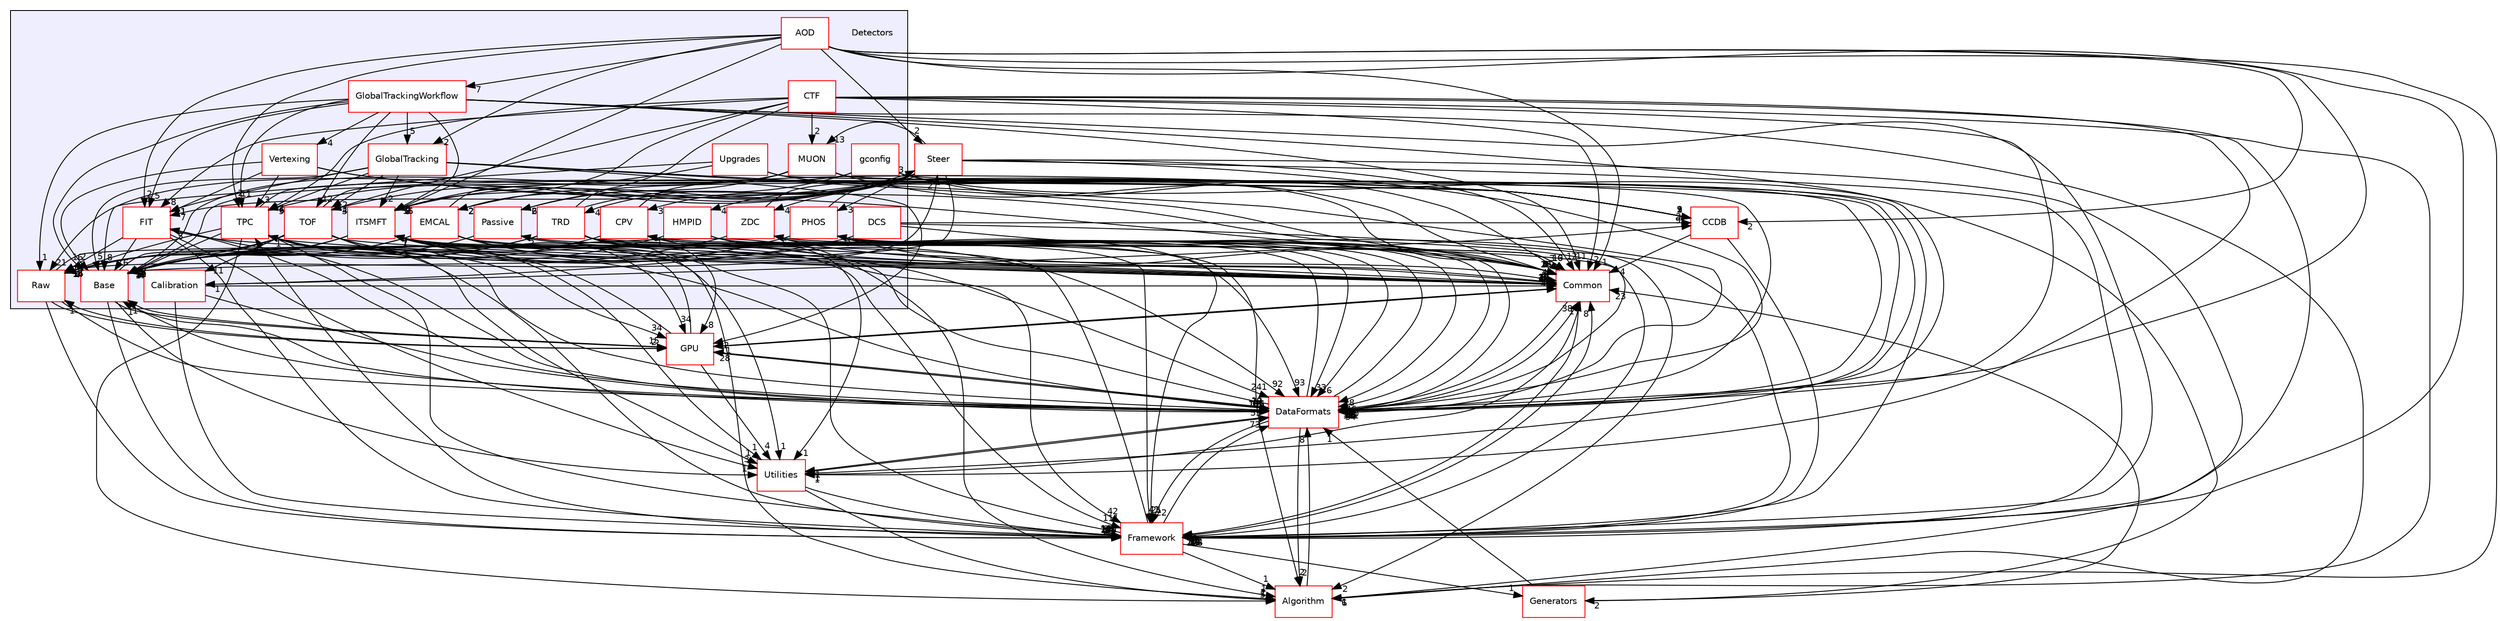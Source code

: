 digraph "/home/travis/build/AliceO2Group/AliceO2/Detectors" {
  bgcolor=transparent;
  compound=true
  node [ fontsize="10", fontname="Helvetica"];
  edge [ labelfontsize="10", labelfontname="Helvetica"];
  subgraph clusterdir_051dca18e802f8e9474f2e30d29c04e0 {
    graph [ bgcolor="#eeeeff", pencolor="black", label="" URL="dir_051dca18e802f8e9474f2e30d29c04e0.html"];
    dir_051dca18e802f8e9474f2e30d29c04e0 [shape=plaintext label="Detectors"];
    dir_4bc9293565017e583d6e787c95b29081 [shape=box label="AOD" color="red" fillcolor="white" style="filled" URL="dir_4bc9293565017e583d6e787c95b29081.html"];
    dir_37c90836491b695b472bf98d1be8336b [shape=box label="Base" color="red" fillcolor="white" style="filled" URL="dir_37c90836491b695b472bf98d1be8336b.html"];
    dir_2f1defcce8b8bdfe202c8bfd41228d47 [shape=box label="Calibration" color="red" fillcolor="white" style="filled" URL="dir_2f1defcce8b8bdfe202c8bfd41228d47.html"];
    dir_860de54695a0456b93a4bb1fd951d826 [shape=box label="CPV" color="red" fillcolor="white" style="filled" URL="dir_860de54695a0456b93a4bb1fd951d826.html"];
    dir_22c28337d94ed0b7d4c6655ee55d3b27 [shape=box label="CTF" color="red" fillcolor="white" style="filled" URL="dir_22c28337d94ed0b7d4c6655ee55d3b27.html"];
    dir_ca1300042d29623fa0e05e87bb12f4ef [shape=box label="DCS" color="red" fillcolor="white" style="filled" URL="dir_ca1300042d29623fa0e05e87bb12f4ef.html"];
    dir_088378b58cb1ba39db48039cbd66d10f [shape=box label="EMCAL" color="red" fillcolor="white" style="filled" URL="dir_088378b58cb1ba39db48039cbd66d10f.html"];
    dir_d14e88a79bca429480864605ee348cef [shape=box label="FIT" color="red" fillcolor="white" style="filled" URL="dir_d14e88a79bca429480864605ee348cef.html"];
    dir_fda58d415f46ed5554e220ec8997f6b0 [shape=box label="gconfig" color="red" fillcolor="white" style="filled" URL="dir_fda58d415f46ed5554e220ec8997f6b0.html"];
    dir_18e0e8b4b629c3c13e7ad1457bcd5f89 [shape=box label="GlobalTracking" color="red" fillcolor="white" style="filled" URL="dir_18e0e8b4b629c3c13e7ad1457bcd5f89.html"];
    dir_109ace25e426b841fbcad1590c555213 [shape=box label="GlobalTrackingWorkflow" color="red" fillcolor="white" style="filled" URL="dir_109ace25e426b841fbcad1590c555213.html"];
    dir_c91fbefb38f56c1db7a8c31815b8a131 [shape=box label="HMPID" color="red" fillcolor="white" style="filled" URL="dir_c91fbefb38f56c1db7a8c31815b8a131.html"];
    dir_1306292b77b40360479b729ac9ee7efe [shape=box label="ITSMFT" color="red" fillcolor="white" style="filled" URL="dir_1306292b77b40360479b729ac9ee7efe.html"];
    dir_1cc233fd3b1202b9dad36810b41b97af [shape=box label="MUON" color="red" fillcolor="white" style="filled" URL="dir_1cc233fd3b1202b9dad36810b41b97af.html"];
    dir_f01815b857f9009bea48e2cb39492245 [shape=box label="Passive" color="red" fillcolor="white" style="filled" URL="dir_f01815b857f9009bea48e2cb39492245.html"];
    dir_cd3c152a7db0580c86a4c50ad0325149 [shape=box label="PHOS" color="red" fillcolor="white" style="filled" URL="dir_cd3c152a7db0580c86a4c50ad0325149.html"];
    dir_26637d1bd82229bc9ed97f7e706be743 [shape=box label="Raw" color="red" fillcolor="white" style="filled" URL="dir_26637d1bd82229bc9ed97f7e706be743.html"];
    dir_577c839d346a264df4e9e588ca2a45dd [shape=box label="TOF" color="red" fillcolor="white" style="filled" URL="dir_577c839d346a264df4e9e588ca2a45dd.html"];
    dir_a597e8e061b11201a1dff411feb10d0b [shape=box label="TPC" color="red" fillcolor="white" style="filled" URL="dir_a597e8e061b11201a1dff411feb10d0b.html"];
    dir_69dd0583e11051991bf4c0cf23c50933 [shape=box label="TRD" color="red" fillcolor="white" style="filled" URL="dir_69dd0583e11051991bf4c0cf23c50933.html"];
    dir_4b0885c57a9e0f5b3b724ebcd74c1029 [shape=box label="Upgrades" color="red" fillcolor="white" style="filled" URL="dir_4b0885c57a9e0f5b3b724ebcd74c1029.html"];
    dir_411c6bed3d84b00fddab3a93c8a3b5fb [shape=box label="Vertexing" color="red" fillcolor="white" style="filled" URL="dir_411c6bed3d84b00fddab3a93c8a3b5fb.html"];
    dir_db9e312ee82793cf7e11be39a4401551 [shape=box label="ZDC" color="red" fillcolor="white" style="filled" URL="dir_db9e312ee82793cf7e11be39a4401551.html"];
  }
  dir_40b4a122691869ee86baf7f2711ed718 [shape=box label="Steer" color="red" URL="dir_40b4a122691869ee86baf7f2711ed718.html"];
  dir_0b342c6c6b7d2278121a0bb9c4985063 [shape=box label="Generators" color="red" URL="dir_0b342c6c6b7d2278121a0bb9c4985063.html"];
  dir_4ab6b4cc6a7edbff49100e9123df213f [shape=box label="Common" color="red" URL="dir_4ab6b4cc6a7edbff49100e9123df213f.html"];
  dir_6af676bf18881990e4083e191d0e63e0 [shape=box label="CCDB" color="red" URL="dir_6af676bf18881990e4083e191d0e63e0.html"];
  dir_b05a5fa85f84bfc9013183c9d87f9a36 [shape=box label="Utilities" color="red" URL="dir_b05a5fa85f84bfc9013183c9d87f9a36.html"];
  dir_8ba487e25de5ee77e05e9dce7582cb98 [shape=box label="Algorithm" color="red" URL="dir_8ba487e25de5ee77e05e9dce7582cb98.html"];
  dir_f511f1e9c03c071966ae594f00bbc5e0 [shape=box label="GPU" color="red" URL="dir_f511f1e9c03c071966ae594f00bbc5e0.html"];
  dir_bcbb2cf9a3d3d83e5515c82071a07177 [shape=box label="Framework" color="red" URL="dir_bcbb2cf9a3d3d83e5515c82071a07177.html"];
  dir_2171f7ec022c5423887b07c69b2f5b48 [shape=box label="DataFormats" color="red" URL="dir_2171f7ec022c5423887b07c69b2f5b48.html"];
  dir_22c28337d94ed0b7d4c6655ee55d3b27->dir_088378b58cb1ba39db48039cbd66d10f [headlabel="2", labeldistance=1.5 headhref="dir_000448_000179.html"];
  dir_22c28337d94ed0b7d4c6655ee55d3b27->dir_1cc233fd3b1202b9dad36810b41b97af [headlabel="2", labeldistance=1.5 headhref="dir_000448_000132.html"];
  dir_22c28337d94ed0b7d4c6655ee55d3b27->dir_4ab6b4cc6a7edbff49100e9123df213f [headlabel="2", labeldistance=1.5 headhref="dir_000448_000036.html"];
  dir_22c28337d94ed0b7d4c6655ee55d3b27->dir_d14e88a79bca429480864605ee348cef [headlabel="8", labeldistance=1.5 headhref="dir_000448_000180.html"];
  dir_22c28337d94ed0b7d4c6655ee55d3b27->dir_a597e8e061b11201a1dff411feb10d0b [headlabel="2", labeldistance=1.5 headhref="dir_000448_000059.html"];
  dir_22c28337d94ed0b7d4c6655ee55d3b27->dir_b05a5fa85f84bfc9013183c9d87f9a36 [headlabel="1", labeldistance=1.5 headhref="dir_000448_000642.html"];
  dir_22c28337d94ed0b7d4c6655ee55d3b27->dir_1306292b77b40360479b729ac9ee7efe [headlabel="2", labeldistance=1.5 headhref="dir_000448_000053.html"];
  dir_22c28337d94ed0b7d4c6655ee55d3b27->dir_8ba487e25de5ee77e05e9dce7582cb98 [headlabel="1", labeldistance=1.5 headhref="dir_000448_000000.html"];
  dir_22c28337d94ed0b7d4c6655ee55d3b27->dir_577c839d346a264df4e9e588ca2a45dd [headlabel="4", labeldistance=1.5 headhref="dir_000448_000154.html"];
  dir_22c28337d94ed0b7d4c6655ee55d3b27->dir_bcbb2cf9a3d3d83e5515c82071a07177 [headlabel="30", labeldistance=1.5 headhref="dir_000448_000063.html"];
  dir_22c28337d94ed0b7d4c6655ee55d3b27->dir_2171f7ec022c5423887b07c69b2f5b48 [headlabel="46", labeldistance=1.5 headhref="dir_000448_000090.html"];
  dir_c91fbefb38f56c1db7a8c31815b8a131->dir_4ab6b4cc6a7edbff49100e9123df213f [headlabel="1", labeldistance=1.5 headhref="dir_000147_000036.html"];
  dir_c91fbefb38f56c1db7a8c31815b8a131->dir_37c90836491b695b472bf98d1be8336b [headlabel="2", labeldistance=1.5 headhref="dir_000147_000297.html"];
  dir_c91fbefb38f56c1db7a8c31815b8a131->dir_2171f7ec022c5423887b07c69b2f5b48 [headlabel="6", labeldistance=1.5 headhref="dir_000147_000090.html"];
  dir_ca1300042d29623fa0e05e87bb12f4ef->dir_2f1defcce8b8bdfe202c8bfd41228d47 [headlabel="1", labeldistance=1.5 headhref="dir_000085_000050.html"];
  dir_ca1300042d29623fa0e05e87bb12f4ef->dir_4ab6b4cc6a7edbff49100e9123df213f [headlabel="1", labeldistance=1.5 headhref="dir_000085_000036.html"];
  dir_ca1300042d29623fa0e05e87bb12f4ef->dir_6af676bf18881990e4083e191d0e63e0 [headlabel="3", labeldistance=1.5 headhref="dir_000085_000028.html"];
  dir_ca1300042d29623fa0e05e87bb12f4ef->dir_bcbb2cf9a3d3d83e5515c82071a07177 [headlabel="16", labeldistance=1.5 headhref="dir_000085_000063.html"];
  dir_40b4a122691869ee86baf7f2711ed718->dir_c91fbefb38f56c1db7a8c31815b8a131 [headlabel="4", labeldistance=1.5 headhref="dir_000514_000147.html"];
  dir_40b4a122691869ee86baf7f2711ed718->dir_860de54695a0456b93a4bb1fd951d826 [headlabel="3", labeldistance=1.5 headhref="dir_000514_000221.html"];
  dir_40b4a122691869ee86baf7f2711ed718->dir_69dd0583e11051991bf4c0cf23c50933 [headlabel="4", labeldistance=1.5 headhref="dir_000514_000158.html"];
  dir_40b4a122691869ee86baf7f2711ed718->dir_088378b58cb1ba39db48039cbd66d10f [headlabel="2", labeldistance=1.5 headhref="dir_000514_000179.html"];
  dir_40b4a122691869ee86baf7f2711ed718->dir_1cc233fd3b1202b9dad36810b41b97af [headlabel="13", labeldistance=1.5 headhref="dir_000514_000132.html"];
  dir_40b4a122691869ee86baf7f2711ed718->dir_4ab6b4cc6a7edbff49100e9123df213f [headlabel="12", labeldistance=1.5 headhref="dir_000514_000036.html"];
  dir_40b4a122691869ee86baf7f2711ed718->dir_d14e88a79bca429480864605ee348cef [headlabel="7", labeldistance=1.5 headhref="dir_000514_000180.html"];
  dir_40b4a122691869ee86baf7f2711ed718->dir_a597e8e061b11201a1dff411feb10d0b [headlabel="9", labeldistance=1.5 headhref="dir_000514_000059.html"];
  dir_40b4a122691869ee86baf7f2711ed718->dir_37c90836491b695b472bf98d1be8336b [headlabel="17", labeldistance=1.5 headhref="dir_000514_000297.html"];
  dir_40b4a122691869ee86baf7f2711ed718->dir_1306292b77b40360479b729ac9ee7efe [headlabel="5", labeldistance=1.5 headhref="dir_000514_000053.html"];
  dir_40b4a122691869ee86baf7f2711ed718->dir_8ba487e25de5ee77e05e9dce7582cb98 [headlabel="1", labeldistance=1.5 headhref="dir_000514_000000.html"];
  dir_40b4a122691869ee86baf7f2711ed718->dir_577c839d346a264df4e9e588ca2a45dd [headlabel="3", labeldistance=1.5 headhref="dir_000514_000154.html"];
  dir_40b4a122691869ee86baf7f2711ed718->dir_cd3c152a7db0580c86a4c50ad0325149 [headlabel="3", labeldistance=1.5 headhref="dir_000514_000231.html"];
  dir_40b4a122691869ee86baf7f2711ed718->dir_db9e312ee82793cf7e11be39a4401551 [headlabel="4", labeldistance=1.5 headhref="dir_000514_000192.html"];
  dir_40b4a122691869ee86baf7f2711ed718->dir_bcbb2cf9a3d3d83e5515c82071a07177 [headlabel="176", labeldistance=1.5 headhref="dir_000514_000063.html"];
  dir_40b4a122691869ee86baf7f2711ed718->dir_2171f7ec022c5423887b07c69b2f5b48 [headlabel="160", labeldistance=1.5 headhref="dir_000514_000090.html"];
  dir_860de54695a0456b93a4bb1fd951d826->dir_4ab6b4cc6a7edbff49100e9123df213f [headlabel="4", labeldistance=1.5 headhref="dir_000221_000036.html"];
  dir_860de54695a0456b93a4bb1fd951d826->dir_6af676bf18881990e4083e191d0e63e0 [headlabel="3", labeldistance=1.5 headhref="dir_000221_000028.html"];
  dir_860de54695a0456b93a4bb1fd951d826->dir_37c90836491b695b472bf98d1be8336b [headlabel="2", labeldistance=1.5 headhref="dir_000221_000297.html"];
  dir_860de54695a0456b93a4bb1fd951d826->dir_8ba487e25de5ee77e05e9dce7582cb98 [headlabel="2", labeldistance=1.5 headhref="dir_000221_000000.html"];
  dir_860de54695a0456b93a4bb1fd951d826->dir_bcbb2cf9a3d3d83e5515c82071a07177 [headlabel="21", labeldistance=1.5 headhref="dir_000221_000063.html"];
  dir_860de54695a0456b93a4bb1fd951d826->dir_2171f7ec022c5423887b07c69b2f5b48 [headlabel="33", labeldistance=1.5 headhref="dir_000221_000090.html"];
  dir_2f1defcce8b8bdfe202c8bfd41228d47->dir_4ab6b4cc6a7edbff49100e9123df213f [headlabel="7", labeldistance=1.5 headhref="dir_000050_000036.html"];
  dir_2f1defcce8b8bdfe202c8bfd41228d47->dir_6af676bf18881990e4083e191d0e63e0 [headlabel="9", labeldistance=1.5 headhref="dir_000050_000028.html"];
  dir_2f1defcce8b8bdfe202c8bfd41228d47->dir_bcbb2cf9a3d3d83e5515c82071a07177 [headlabel="19", labeldistance=1.5 headhref="dir_000050_000063.html"];
  dir_2f1defcce8b8bdfe202c8bfd41228d47->dir_2171f7ec022c5423887b07c69b2f5b48 [headlabel="4", labeldistance=1.5 headhref="dir_000050_000090.html"];
  dir_69dd0583e11051991bf4c0cf23c50933->dir_40b4a122691869ee86baf7f2711ed718 [headlabel="3", labeldistance=1.5 headhref="dir_000158_000514.html"];
  dir_69dd0583e11051991bf4c0cf23c50933->dir_4ab6b4cc6a7edbff49100e9123df213f [headlabel="12", labeldistance=1.5 headhref="dir_000158_000036.html"];
  dir_69dd0583e11051991bf4c0cf23c50933->dir_6af676bf18881990e4083e191d0e63e0 [headlabel="3", labeldistance=1.5 headhref="dir_000158_000028.html"];
  dir_69dd0583e11051991bf4c0cf23c50933->dir_37c90836491b695b472bf98d1be8336b [headlabel="7", labeldistance=1.5 headhref="dir_000158_000297.html"];
  dir_69dd0583e11051991bf4c0cf23c50933->dir_8ba487e25de5ee77e05e9dce7582cb98 [headlabel="1", labeldistance=1.5 headhref="dir_000158_000000.html"];
  dir_69dd0583e11051991bf4c0cf23c50933->dir_f511f1e9c03c071966ae594f00bbc5e0 [headlabel="8", labeldistance=1.5 headhref="dir_000158_000762.html"];
  dir_69dd0583e11051991bf4c0cf23c50933->dir_bcbb2cf9a3d3d83e5515c82071a07177 [headlabel="41", labeldistance=1.5 headhref="dir_000158_000063.html"];
  dir_69dd0583e11051991bf4c0cf23c50933->dir_26637d1bd82229bc9ed97f7e706be743 [headlabel="4", labeldistance=1.5 headhref="dir_000158_000647.html"];
  dir_69dd0583e11051991bf4c0cf23c50933->dir_2171f7ec022c5423887b07c69b2f5b48 [headlabel="93", labeldistance=1.5 headhref="dir_000158_000090.html"];
  dir_0b342c6c6b7d2278121a0bb9c4985063->dir_4ab6b4cc6a7edbff49100e9123df213f [headlabel="23", labeldistance=1.5 headhref="dir_000758_000036.html"];
  dir_0b342c6c6b7d2278121a0bb9c4985063->dir_2171f7ec022c5423887b07c69b2f5b48 [headlabel="1", labeldistance=1.5 headhref="dir_000758_000090.html"];
  dir_088378b58cb1ba39db48039cbd66d10f->dir_4ab6b4cc6a7edbff49100e9123df213f [headlabel="14", labeldistance=1.5 headhref="dir_000179_000036.html"];
  dir_088378b58cb1ba39db48039cbd66d10f->dir_6af676bf18881990e4083e191d0e63e0 [headlabel="1", labeldistance=1.5 headhref="dir_000179_000028.html"];
  dir_088378b58cb1ba39db48039cbd66d10f->dir_b05a5fa85f84bfc9013183c9d87f9a36 [headlabel="1", labeldistance=1.5 headhref="dir_000179_000642.html"];
  dir_088378b58cb1ba39db48039cbd66d10f->dir_37c90836491b695b472bf98d1be8336b [headlabel="3", labeldistance=1.5 headhref="dir_000179_000297.html"];
  dir_088378b58cb1ba39db48039cbd66d10f->dir_8ba487e25de5ee77e05e9dce7582cb98 [headlabel="2", labeldistance=1.5 headhref="dir_000179_000000.html"];
  dir_088378b58cb1ba39db48039cbd66d10f->dir_bcbb2cf9a3d3d83e5515c82071a07177 [headlabel="42", labeldistance=1.5 headhref="dir_000179_000063.html"];
  dir_088378b58cb1ba39db48039cbd66d10f->dir_26637d1bd82229bc9ed97f7e706be743 [headlabel="4", labeldistance=1.5 headhref="dir_000179_000647.html"];
  dir_088378b58cb1ba39db48039cbd66d10f->dir_2171f7ec022c5423887b07c69b2f5b48 [headlabel="92", labeldistance=1.5 headhref="dir_000179_000090.html"];
  dir_4ab6b4cc6a7edbff49100e9123df213f->dir_f511f1e9c03c071966ae594f00bbc5e0 [headlabel="11", labeldistance=1.5 headhref="dir_000036_000762.html"];
  dir_4ab6b4cc6a7edbff49100e9123df213f->dir_bcbb2cf9a3d3d83e5515c82071a07177 [headlabel="2", labeldistance=1.5 headhref="dir_000036_000063.html"];
  dir_4ab6b4cc6a7edbff49100e9123df213f->dir_2171f7ec022c5423887b07c69b2f5b48 [headlabel="2", labeldistance=1.5 headhref="dir_000036_000090.html"];
  dir_1cc233fd3b1202b9dad36810b41b97af->dir_4ab6b4cc6a7edbff49100e9123df213f [headlabel="22", labeldistance=1.5 headhref="dir_000132_000036.html"];
  dir_1cc233fd3b1202b9dad36810b41b97af->dir_b05a5fa85f84bfc9013183c9d87f9a36 [headlabel="1", labeldistance=1.5 headhref="dir_000132_000642.html"];
  dir_1cc233fd3b1202b9dad36810b41b97af->dir_37c90836491b695b472bf98d1be8336b [headlabel="12", labeldistance=1.5 headhref="dir_000132_000297.html"];
  dir_1cc233fd3b1202b9dad36810b41b97af->dir_f01815b857f9009bea48e2cb39492245 [headlabel="6", labeldistance=1.5 headhref="dir_000132_000658.html"];
  dir_1cc233fd3b1202b9dad36810b41b97af->dir_bcbb2cf9a3d3d83e5515c82071a07177 [headlabel="274", labeldistance=1.5 headhref="dir_000132_000063.html"];
  dir_1cc233fd3b1202b9dad36810b41b97af->dir_26637d1bd82229bc9ed97f7e706be743 [headlabel="21", labeldistance=1.5 headhref="dir_000132_000647.html"];
  dir_1cc233fd3b1202b9dad36810b41b97af->dir_2171f7ec022c5423887b07c69b2f5b48 [headlabel="131", labeldistance=1.5 headhref="dir_000132_000090.html"];
  dir_6af676bf18881990e4083e191d0e63e0->dir_4ab6b4cc6a7edbff49100e9123df213f [headlabel="4", labeldistance=1.5 headhref="dir_000028_000036.html"];
  dir_6af676bf18881990e4083e191d0e63e0->dir_bcbb2cf9a3d3d83e5515c82071a07177 [headlabel="2", labeldistance=1.5 headhref="dir_000028_000063.html"];
  dir_411c6bed3d84b00fddab3a93c8a3b5fb->dir_4ab6b4cc6a7edbff49100e9123df213f [headlabel="9", labeldistance=1.5 headhref="dir_000699_000036.html"];
  dir_411c6bed3d84b00fddab3a93c8a3b5fb->dir_d14e88a79bca429480864605ee348cef [headlabel="1", labeldistance=1.5 headhref="dir_000699_000180.html"];
  dir_411c6bed3d84b00fddab3a93c8a3b5fb->dir_a597e8e061b11201a1dff411feb10d0b [headlabel="3", labeldistance=1.5 headhref="dir_000699_000059.html"];
  dir_411c6bed3d84b00fddab3a93c8a3b5fb->dir_37c90836491b695b472bf98d1be8336b [headlabel="2", labeldistance=1.5 headhref="dir_000699_000297.html"];
  dir_411c6bed3d84b00fddab3a93c8a3b5fb->dir_2171f7ec022c5423887b07c69b2f5b48 [headlabel="33", labeldistance=1.5 headhref="dir_000699_000090.html"];
  dir_d14e88a79bca429480864605ee348cef->dir_4ab6b4cc6a7edbff49100e9123df213f [headlabel="35", labeldistance=1.5 headhref="dir_000180_000036.html"];
  dir_d14e88a79bca429480864605ee348cef->dir_b05a5fa85f84bfc9013183c9d87f9a36 [headlabel="3", labeldistance=1.5 headhref="dir_000180_000642.html"];
  dir_d14e88a79bca429480864605ee348cef->dir_37c90836491b695b472bf98d1be8336b [headlabel="6", labeldistance=1.5 headhref="dir_000180_000297.html"];
  dir_d14e88a79bca429480864605ee348cef->dir_bcbb2cf9a3d3d83e5515c82071a07177 [headlabel="126", labeldistance=1.5 headhref="dir_000180_000063.html"];
  dir_d14e88a79bca429480864605ee348cef->dir_26637d1bd82229bc9ed97f7e706be743 [headlabel="14", labeldistance=1.5 headhref="dir_000180_000647.html"];
  dir_d14e88a79bca429480864605ee348cef->dir_2171f7ec022c5423887b07c69b2f5b48 [headlabel="156", labeldistance=1.5 headhref="dir_000180_000090.html"];
  dir_a597e8e061b11201a1dff411feb10d0b->dir_4ab6b4cc6a7edbff49100e9123df213f [headlabel="42", labeldistance=1.5 headhref="dir_000059_000036.html"];
  dir_a597e8e061b11201a1dff411feb10d0b->dir_6af676bf18881990e4083e191d0e63e0 [headlabel="2", labeldistance=1.5 headhref="dir_000059_000028.html"];
  dir_a597e8e061b11201a1dff411feb10d0b->dir_b05a5fa85f84bfc9013183c9d87f9a36 [headlabel="1", labeldistance=1.5 headhref="dir_000059_000642.html"];
  dir_a597e8e061b11201a1dff411feb10d0b->dir_37c90836491b695b472bf98d1be8336b [headlabel="4", labeldistance=1.5 headhref="dir_000059_000297.html"];
  dir_a597e8e061b11201a1dff411feb10d0b->dir_8ba487e25de5ee77e05e9dce7582cb98 [headlabel="5", labeldistance=1.5 headhref="dir_000059_000000.html"];
  dir_a597e8e061b11201a1dff411feb10d0b->dir_f511f1e9c03c071966ae594f00bbc5e0 [headlabel="34", labeldistance=1.5 headhref="dir_000059_000762.html"];
  dir_a597e8e061b11201a1dff411feb10d0b->dir_bcbb2cf9a3d3d83e5515c82071a07177 [headlabel="105", labeldistance=1.5 headhref="dir_000059_000063.html"];
  dir_a597e8e061b11201a1dff411feb10d0b->dir_26637d1bd82229bc9ed97f7e706be743 [headlabel="15", labeldistance=1.5 headhref="dir_000059_000647.html"];
  dir_a597e8e061b11201a1dff411feb10d0b->dir_2171f7ec022c5423887b07c69b2f5b48 [headlabel="186", labeldistance=1.5 headhref="dir_000059_000090.html"];
  dir_b05a5fa85f84bfc9013183c9d87f9a36->dir_4ab6b4cc6a7edbff49100e9123df213f [headlabel="1", labeldistance=1.5 headhref="dir_000642_000036.html"];
  dir_b05a5fa85f84bfc9013183c9d87f9a36->dir_8ba487e25de5ee77e05e9dce7582cb98 [headlabel="1", labeldistance=1.5 headhref="dir_000642_000000.html"];
  dir_b05a5fa85f84bfc9013183c9d87f9a36->dir_bcbb2cf9a3d3d83e5515c82071a07177 [headlabel="99", labeldistance=1.5 headhref="dir_000642_000063.html"];
  dir_b05a5fa85f84bfc9013183c9d87f9a36->dir_2171f7ec022c5423887b07c69b2f5b48 [headlabel="59", labeldistance=1.5 headhref="dir_000642_000090.html"];
  dir_4bc9293565017e583d6e787c95b29081->dir_40b4a122691869ee86baf7f2711ed718 [headlabel="2", labeldistance=1.5 headhref="dir_000293_000514.html"];
  dir_4bc9293565017e583d6e787c95b29081->dir_4ab6b4cc6a7edbff49100e9123df213f [headlabel="1", labeldistance=1.5 headhref="dir_000293_000036.html"];
  dir_4bc9293565017e583d6e787c95b29081->dir_6af676bf18881990e4083e191d0e63e0 [headlabel="2", labeldistance=1.5 headhref="dir_000293_000028.html"];
  dir_4bc9293565017e583d6e787c95b29081->dir_d14e88a79bca429480864605ee348cef [headlabel="2", labeldistance=1.5 headhref="dir_000293_000180.html"];
  dir_4bc9293565017e583d6e787c95b29081->dir_a597e8e061b11201a1dff411feb10d0b [headlabel="2", labeldistance=1.5 headhref="dir_000293_000059.html"];
  dir_4bc9293565017e583d6e787c95b29081->dir_1306292b77b40360479b729ac9ee7efe [headlabel="2", labeldistance=1.5 headhref="dir_000293_000053.html"];
  dir_4bc9293565017e583d6e787c95b29081->dir_8ba487e25de5ee77e05e9dce7582cb98 [headlabel="1", labeldistance=1.5 headhref="dir_000293_000000.html"];
  dir_4bc9293565017e583d6e787c95b29081->dir_18e0e8b4b629c3c13e7ad1457bcd5f89 [headlabel="2", labeldistance=1.5 headhref="dir_000293_000525.html"];
  dir_4bc9293565017e583d6e787c95b29081->dir_109ace25e426b841fbcad1590c555213 [headlabel="7", labeldistance=1.5 headhref="dir_000293_000529.html"];
  dir_4bc9293565017e583d6e787c95b29081->dir_bcbb2cf9a3d3d83e5515c82071a07177 [headlabel="19", labeldistance=1.5 headhref="dir_000293_000063.html"];
  dir_4bc9293565017e583d6e787c95b29081->dir_2171f7ec022c5423887b07c69b2f5b48 [headlabel="23", labeldistance=1.5 headhref="dir_000293_000090.html"];
  dir_37c90836491b695b472bf98d1be8336b->dir_4ab6b4cc6a7edbff49100e9123df213f [headlabel="16", labeldistance=1.5 headhref="dir_000297_000036.html"];
  dir_37c90836491b695b472bf98d1be8336b->dir_b05a5fa85f84bfc9013183c9d87f9a36 [headlabel="1", labeldistance=1.5 headhref="dir_000297_000642.html"];
  dir_37c90836491b695b472bf98d1be8336b->dir_f511f1e9c03c071966ae594f00bbc5e0 [headlabel="15", labeldistance=1.5 headhref="dir_000297_000762.html"];
  dir_37c90836491b695b472bf98d1be8336b->dir_bcbb2cf9a3d3d83e5515c82071a07177 [headlabel="1", labeldistance=1.5 headhref="dir_000297_000063.html"];
  dir_37c90836491b695b472bf98d1be8336b->dir_2171f7ec022c5423887b07c69b2f5b48 [headlabel="15", labeldistance=1.5 headhref="dir_000297_000090.html"];
  dir_4b0885c57a9e0f5b3b724ebcd74c1029->dir_4ab6b4cc6a7edbff49100e9123df213f [headlabel="4", labeldistance=1.5 headhref="dir_000334_000036.html"];
  dir_4b0885c57a9e0f5b3b724ebcd74c1029->dir_37c90836491b695b472bf98d1be8336b [headlabel="8", labeldistance=1.5 headhref="dir_000334_000297.html"];
  dir_4b0885c57a9e0f5b3b724ebcd74c1029->dir_1306292b77b40360479b729ac9ee7efe [headlabel="16", labeldistance=1.5 headhref="dir_000334_000053.html"];
  dir_4b0885c57a9e0f5b3b724ebcd74c1029->dir_2171f7ec022c5423887b07c69b2f5b48 [headlabel="8", labeldistance=1.5 headhref="dir_000334_000090.html"];
  dir_1306292b77b40360479b729ac9ee7efe->dir_4ab6b4cc6a7edbff49100e9123df213f [headlabel="75", labeldistance=1.5 headhref="dir_000053_000036.html"];
  dir_1306292b77b40360479b729ac9ee7efe->dir_b05a5fa85f84bfc9013183c9d87f9a36 [headlabel="1", labeldistance=1.5 headhref="dir_000053_000642.html"];
  dir_1306292b77b40360479b729ac9ee7efe->dir_37c90836491b695b472bf98d1be8336b [headlabel="21", labeldistance=1.5 headhref="dir_000053_000297.html"];
  dir_1306292b77b40360479b729ac9ee7efe->dir_f511f1e9c03c071966ae594f00bbc5e0 [headlabel="34", labeldistance=1.5 headhref="dir_000053_000762.html"];
  dir_1306292b77b40360479b729ac9ee7efe->dir_bcbb2cf9a3d3d83e5515c82071a07177 [headlabel="111", labeldistance=1.5 headhref="dir_000053_000063.html"];
  dir_1306292b77b40360479b729ac9ee7efe->dir_26637d1bd82229bc9ed97f7e706be743 [headlabel="9", labeldistance=1.5 headhref="dir_000053_000647.html"];
  dir_1306292b77b40360479b729ac9ee7efe->dir_2171f7ec022c5423887b07c69b2f5b48 [headlabel="241", labeldistance=1.5 headhref="dir_000053_000090.html"];
  dir_8ba487e25de5ee77e05e9dce7582cb98->dir_2171f7ec022c5423887b07c69b2f5b48 [headlabel="8", labeldistance=1.5 headhref="dir_000000_000090.html"];
  dir_577c839d346a264df4e9e588ca2a45dd->dir_2f1defcce8b8bdfe202c8bfd41228d47 [headlabel="11", labeldistance=1.5 headhref="dir_000154_000050.html"];
  dir_577c839d346a264df4e9e588ca2a45dd->dir_4ab6b4cc6a7edbff49100e9123df213f [headlabel="25", labeldistance=1.5 headhref="dir_000154_000036.html"];
  dir_577c839d346a264df4e9e588ca2a45dd->dir_6af676bf18881990e4083e191d0e63e0 [headlabel="9", labeldistance=1.5 headhref="dir_000154_000028.html"];
  dir_577c839d346a264df4e9e588ca2a45dd->dir_b05a5fa85f84bfc9013183c9d87f9a36 [headlabel="1", labeldistance=1.5 headhref="dir_000154_000642.html"];
  dir_577c839d346a264df4e9e588ca2a45dd->dir_37c90836491b695b472bf98d1be8336b [headlabel="5", labeldistance=1.5 headhref="dir_000154_000297.html"];
  dir_577c839d346a264df4e9e588ca2a45dd->dir_bcbb2cf9a3d3d83e5515c82071a07177 [headlabel="111", labeldistance=1.5 headhref="dir_000154_000063.html"];
  dir_577c839d346a264df4e9e588ca2a45dd->dir_26637d1bd82229bc9ed97f7e706be743 [headlabel="14", labeldistance=1.5 headhref="dir_000154_000647.html"];
  dir_577c839d346a264df4e9e588ca2a45dd->dir_2171f7ec022c5423887b07c69b2f5b48 [headlabel="77", labeldistance=1.5 headhref="dir_000154_000090.html"];
  dir_18e0e8b4b629c3c13e7ad1457bcd5f89->dir_4ab6b4cc6a7edbff49100e9123df213f [headlabel="18", labeldistance=1.5 headhref="dir_000525_000036.html"];
  dir_18e0e8b4b629c3c13e7ad1457bcd5f89->dir_d14e88a79bca429480864605ee348cef [headlabel="1", labeldistance=1.5 headhref="dir_000525_000180.html"];
  dir_18e0e8b4b629c3c13e7ad1457bcd5f89->dir_a597e8e061b11201a1dff411feb10d0b [headlabel="6", labeldistance=1.5 headhref="dir_000525_000059.html"];
  dir_18e0e8b4b629c3c13e7ad1457bcd5f89->dir_37c90836491b695b472bf98d1be8336b [headlabel="5", labeldistance=1.5 headhref="dir_000525_000297.html"];
  dir_18e0e8b4b629c3c13e7ad1457bcd5f89->dir_1306292b77b40360479b729ac9ee7efe [headlabel="2", labeldistance=1.5 headhref="dir_000525_000053.html"];
  dir_18e0e8b4b629c3c13e7ad1457bcd5f89->dir_577c839d346a264df4e9e588ca2a45dd [headlabel="2", labeldistance=1.5 headhref="dir_000525_000154.html"];
  dir_18e0e8b4b629c3c13e7ad1457bcd5f89->dir_f511f1e9c03c071966ae594f00bbc5e0 [headlabel="2", labeldistance=1.5 headhref="dir_000525_000762.html"];
  dir_18e0e8b4b629c3c13e7ad1457bcd5f89->dir_2171f7ec022c5423887b07c69b2f5b48 [headlabel="34", labeldistance=1.5 headhref="dir_000525_000090.html"];
  dir_cd3c152a7db0580c86a4c50ad0325149->dir_4ab6b4cc6a7edbff49100e9123df213f [headlabel="4", labeldistance=1.5 headhref="dir_000231_000036.html"];
  dir_cd3c152a7db0580c86a4c50ad0325149->dir_6af676bf18881990e4083e191d0e63e0 [headlabel="5", labeldistance=1.5 headhref="dir_000231_000028.html"];
  dir_cd3c152a7db0580c86a4c50ad0325149->dir_37c90836491b695b472bf98d1be8336b [headlabel="2", labeldistance=1.5 headhref="dir_000231_000297.html"];
  dir_cd3c152a7db0580c86a4c50ad0325149->dir_8ba487e25de5ee77e05e9dce7582cb98 [headlabel="2", labeldistance=1.5 headhref="dir_000231_000000.html"];
  dir_cd3c152a7db0580c86a4c50ad0325149->dir_bcbb2cf9a3d3d83e5515c82071a07177 [headlabel="23", labeldistance=1.5 headhref="dir_000231_000063.html"];
  dir_cd3c152a7db0580c86a4c50ad0325149->dir_2171f7ec022c5423887b07c69b2f5b48 [headlabel="46", labeldistance=1.5 headhref="dir_000231_000090.html"];
  dir_109ace25e426b841fbcad1590c555213->dir_4ab6b4cc6a7edbff49100e9123df213f [headlabel="11", labeldistance=1.5 headhref="dir_000529_000036.html"];
  dir_109ace25e426b841fbcad1590c555213->dir_411c6bed3d84b00fddab3a93c8a3b5fb [headlabel="4", labeldistance=1.5 headhref="dir_000529_000699.html"];
  dir_109ace25e426b841fbcad1590c555213->dir_d14e88a79bca429480864605ee348cef [headlabel="5", labeldistance=1.5 headhref="dir_000529_000180.html"];
  dir_109ace25e426b841fbcad1590c555213->dir_a597e8e061b11201a1dff411feb10d0b [headlabel="11", labeldistance=1.5 headhref="dir_000529_000059.html"];
  dir_109ace25e426b841fbcad1590c555213->dir_37c90836491b695b472bf98d1be8336b [headlabel="16", labeldistance=1.5 headhref="dir_000529_000297.html"];
  dir_109ace25e426b841fbcad1590c555213->dir_1306292b77b40360479b729ac9ee7efe [headlabel="8", labeldistance=1.5 headhref="dir_000529_000053.html"];
  dir_109ace25e426b841fbcad1590c555213->dir_8ba487e25de5ee77e05e9dce7582cb98 [headlabel="6", labeldistance=1.5 headhref="dir_000529_000000.html"];
  dir_109ace25e426b841fbcad1590c555213->dir_577c839d346a264df4e9e588ca2a45dd [headlabel="12", labeldistance=1.5 headhref="dir_000529_000154.html"];
  dir_109ace25e426b841fbcad1590c555213->dir_18e0e8b4b629c3c13e7ad1457bcd5f89 [headlabel="5", labeldistance=1.5 headhref="dir_000529_000525.html"];
  dir_109ace25e426b841fbcad1590c555213->dir_bcbb2cf9a3d3d83e5515c82071a07177 [headlabel="99", labeldistance=1.5 headhref="dir_000529_000063.html"];
  dir_109ace25e426b841fbcad1590c555213->dir_26637d1bd82229bc9ed97f7e706be743 [headlabel="1", labeldistance=1.5 headhref="dir_000529_000647.html"];
  dir_109ace25e426b841fbcad1590c555213->dir_2171f7ec022c5423887b07c69b2f5b48 [headlabel="94", labeldistance=1.5 headhref="dir_000529_000090.html"];
  dir_db9e312ee82793cf7e11be39a4401551->dir_4ab6b4cc6a7edbff49100e9123df213f [headlabel="4", labeldistance=1.5 headhref="dir_000192_000036.html"];
  dir_db9e312ee82793cf7e11be39a4401551->dir_6af676bf18881990e4083e191d0e63e0 [headlabel="2", labeldistance=1.5 headhref="dir_000192_000028.html"];
  dir_db9e312ee82793cf7e11be39a4401551->dir_37c90836491b695b472bf98d1be8336b [headlabel="3", labeldistance=1.5 headhref="dir_000192_000297.html"];
  dir_db9e312ee82793cf7e11be39a4401551->dir_2171f7ec022c5423887b07c69b2f5b48 [headlabel="8", labeldistance=1.5 headhref="dir_000192_000090.html"];
  dir_f01815b857f9009bea48e2cb39492245->dir_4ab6b4cc6a7edbff49100e9123df213f [headlabel="5", labeldistance=1.5 headhref="dir_000658_000036.html"];
  dir_f01815b857f9009bea48e2cb39492245->dir_37c90836491b695b472bf98d1be8336b [headlabel="19", labeldistance=1.5 headhref="dir_000658_000297.html"];
  dir_f511f1e9c03c071966ae594f00bbc5e0->dir_4ab6b4cc6a7edbff49100e9123df213f [headlabel="4", labeldistance=1.5 headhref="dir_000762_000036.html"];
  dir_f511f1e9c03c071966ae594f00bbc5e0->dir_a597e8e061b11201a1dff411feb10d0b [headlabel="1", labeldistance=1.5 headhref="dir_000762_000059.html"];
  dir_f511f1e9c03c071966ae594f00bbc5e0->dir_b05a5fa85f84bfc9013183c9d87f9a36 [headlabel="4", labeldistance=1.5 headhref="dir_000762_000642.html"];
  dir_f511f1e9c03c071966ae594f00bbc5e0->dir_37c90836491b695b472bf98d1be8336b [headlabel="1", labeldistance=1.5 headhref="dir_000762_000297.html"];
  dir_f511f1e9c03c071966ae594f00bbc5e0->dir_1306292b77b40360479b729ac9ee7efe [headlabel="7", labeldistance=1.5 headhref="dir_000762_000053.html"];
  dir_f511f1e9c03c071966ae594f00bbc5e0->dir_26637d1bd82229bc9ed97f7e706be743 [headlabel="1", labeldistance=1.5 headhref="dir_000762_000647.html"];
  dir_f511f1e9c03c071966ae594f00bbc5e0->dir_2171f7ec022c5423887b07c69b2f5b48 [headlabel="19", labeldistance=1.5 headhref="dir_000762_000090.html"];
  dir_bcbb2cf9a3d3d83e5515c82071a07177->dir_0b342c6c6b7d2278121a0bb9c4985063 [headlabel="1", labeldistance=1.5 headhref="dir_000063_000758.html"];
  dir_bcbb2cf9a3d3d83e5515c82071a07177->dir_4ab6b4cc6a7edbff49100e9123df213f [headlabel="8", labeldistance=1.5 headhref="dir_000063_000036.html"];
  dir_bcbb2cf9a3d3d83e5515c82071a07177->dir_a597e8e061b11201a1dff411feb10d0b [headlabel="1", labeldistance=1.5 headhref="dir_000063_000059.html"];
  dir_bcbb2cf9a3d3d83e5515c82071a07177->dir_1306292b77b40360479b729ac9ee7efe [headlabel="1", labeldistance=1.5 headhref="dir_000063_000053.html"];
  dir_bcbb2cf9a3d3d83e5515c82071a07177->dir_8ba487e25de5ee77e05e9dce7582cb98 [headlabel="1", labeldistance=1.5 headhref="dir_000063_000000.html"];
  dir_bcbb2cf9a3d3d83e5515c82071a07177->dir_f01815b857f9009bea48e2cb39492245 [headlabel="2", labeldistance=1.5 headhref="dir_000063_000658.html"];
  dir_bcbb2cf9a3d3d83e5515c82071a07177->dir_2171f7ec022c5423887b07c69b2f5b48 [headlabel="73", labeldistance=1.5 headhref="dir_000063_000090.html"];
  dir_26637d1bd82229bc9ed97f7e706be743->dir_40b4a122691869ee86baf7f2711ed718 [headlabel="2", labeldistance=1.5 headhref="dir_000647_000514.html"];
  dir_26637d1bd82229bc9ed97f7e706be743->dir_4ab6b4cc6a7edbff49100e9123df213f [headlabel="10", labeldistance=1.5 headhref="dir_000647_000036.html"];
  dir_26637d1bd82229bc9ed97f7e706be743->dir_f511f1e9c03c071966ae594f00bbc5e0 [headlabel="2", labeldistance=1.5 headhref="dir_000647_000762.html"];
  dir_26637d1bd82229bc9ed97f7e706be743->dir_bcbb2cf9a3d3d83e5515c82071a07177 [headlabel="25", labeldistance=1.5 headhref="dir_000647_000063.html"];
  dir_26637d1bd82229bc9ed97f7e706be743->dir_2171f7ec022c5423887b07c69b2f5b48 [headlabel="15", labeldistance=1.5 headhref="dir_000647_000090.html"];
  dir_fda58d415f46ed5554e220ec8997f6b0->dir_0b342c6c6b7d2278121a0bb9c4985063 [headlabel="2", labeldistance=1.5 headhref="dir_000521_000758.html"];
  dir_fda58d415f46ed5554e220ec8997f6b0->dir_4ab6b4cc6a7edbff49100e9123df213f [headlabel="3", labeldistance=1.5 headhref="dir_000521_000036.html"];
  dir_fda58d415f46ed5554e220ec8997f6b0->dir_37c90836491b695b472bf98d1be8336b [headlabel="2", labeldistance=1.5 headhref="dir_000521_000297.html"];
  dir_fda58d415f46ed5554e220ec8997f6b0->dir_f01815b857f9009bea48e2cb39492245 [headlabel="2", labeldistance=1.5 headhref="dir_000521_000658.html"];
  dir_fda58d415f46ed5554e220ec8997f6b0->dir_2171f7ec022c5423887b07c69b2f5b48 [headlabel="4", labeldistance=1.5 headhref="dir_000521_000090.html"];
  dir_2171f7ec022c5423887b07c69b2f5b48->dir_860de54695a0456b93a4bb1fd951d826 [headlabel="3", labeldistance=1.5 headhref="dir_000090_000221.html"];
  dir_2171f7ec022c5423887b07c69b2f5b48->dir_4ab6b4cc6a7edbff49100e9123df213f [headlabel="38", labeldistance=1.5 headhref="dir_000090_000036.html"];
  dir_2171f7ec022c5423887b07c69b2f5b48->dir_d14e88a79bca429480864605ee348cef [headlabel="5", labeldistance=1.5 headhref="dir_000090_000180.html"];
  dir_2171f7ec022c5423887b07c69b2f5b48->dir_b05a5fa85f84bfc9013183c9d87f9a36 [headlabel="1", labeldistance=1.5 headhref="dir_000090_000642.html"];
  dir_2171f7ec022c5423887b07c69b2f5b48->dir_37c90836491b695b472bf98d1be8336b [headlabel="1", labeldistance=1.5 headhref="dir_000090_000297.html"];
  dir_2171f7ec022c5423887b07c69b2f5b48->dir_1306292b77b40360479b729ac9ee7efe [headlabel="1", labeldistance=1.5 headhref="dir_000090_000053.html"];
  dir_2171f7ec022c5423887b07c69b2f5b48->dir_8ba487e25de5ee77e05e9dce7582cb98 [headlabel="2", labeldistance=1.5 headhref="dir_000090_000000.html"];
  dir_2171f7ec022c5423887b07c69b2f5b48->dir_cd3c152a7db0580c86a4c50ad0325149 [headlabel="3", labeldistance=1.5 headhref="dir_000090_000231.html"];
  dir_2171f7ec022c5423887b07c69b2f5b48->dir_db9e312ee82793cf7e11be39a4401551 [headlabel="5", labeldistance=1.5 headhref="dir_000090_000192.html"];
  dir_2171f7ec022c5423887b07c69b2f5b48->dir_f511f1e9c03c071966ae594f00bbc5e0 [headlabel="28", labeldistance=1.5 headhref="dir_000090_000762.html"];
  dir_2171f7ec022c5423887b07c69b2f5b48->dir_bcbb2cf9a3d3d83e5515c82071a07177 [headlabel="22", labeldistance=1.5 headhref="dir_000090_000063.html"];
}
